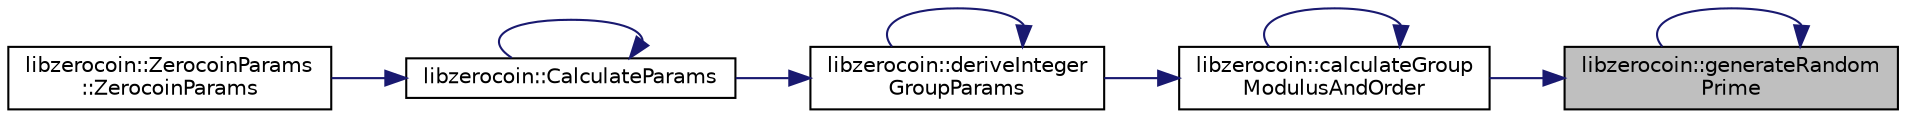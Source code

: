 digraph "libzerocoin::generateRandomPrime"
{
 // LATEX_PDF_SIZE
  edge [fontname="Helvetica",fontsize="10",labelfontname="Helvetica",labelfontsize="10"];
  node [fontname="Helvetica",fontsize="10",shape=record];
  rankdir="RL";
  Node29 [label="libzerocoin::generateRandom\lPrime",height=0.2,width=0.4,color="black", fillcolor="grey75", style="filled", fontcolor="black",tooltip="Deterministically compute a random prime number."];
  Node29 -> Node30 [dir="back",color="midnightblue",fontsize="10",style="solid",fontname="Helvetica"];
  Node30 [label="libzerocoin::calculateGroup\lModulusAndOrder",height=0.2,width=0.4,color="black", fillcolor="white", style="filled",URL="$_param_generation_8cpp.html#ae993b839bf47f3e64151b39abd3a5c08",tooltip="Deterministically compute a group description using NIST procedures."];
  Node30 -> Node31 [dir="back",color="midnightblue",fontsize="10",style="solid",fontname="Helvetica"];
  Node31 [label="libzerocoin::deriveInteger\lGroupParams",height=0.2,width=0.4,color="black", fillcolor="white", style="filled",URL="$_param_generation_8cpp.html#a104c1a4d313174893b0de7595bfa7baa",tooltip="Deterministically compute a set of group parameters using NIST procedures."];
  Node31 -> Node32 [dir="back",color="midnightblue",fontsize="10",style="solid",fontname="Helvetica"];
  Node32 [label="libzerocoin::CalculateParams",height=0.2,width=0.4,color="black", fillcolor="white", style="filled",URL="$_param_generation_8cpp.html#a6304d284cf7c81d9598ea68f3c5a81df",tooltip="Fill in a set of Zerocoin parameters from a modulus \"N\"."];
  Node32 -> Node32 [dir="back",color="midnightblue",fontsize="10",style="solid",fontname="Helvetica"];
  Node32 -> Node33 [dir="back",color="midnightblue",fontsize="10",style="solid",fontname="Helvetica"];
  Node33 [label="libzerocoin::ZerocoinParams\l::ZerocoinParams",height=0.2,width=0.4,color="black", fillcolor="white", style="filled",URL="$classlibzerocoin_1_1_zerocoin_params.html#ad7abfc8417e3f07feb7b786cb13c72b0",tooltip="Construct a set of Zerocoin parameters from a modulus \"N\"."];
  Node31 -> Node31 [dir="back",color="midnightblue",fontsize="10",style="solid",fontname="Helvetica"];
  Node30 -> Node30 [dir="back",color="midnightblue",fontsize="10",style="solid",fontname="Helvetica"];
  Node29 -> Node29 [dir="back",color="midnightblue",fontsize="10",style="solid",fontname="Helvetica"];
}

